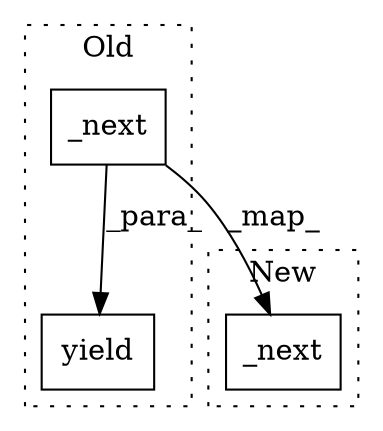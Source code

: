digraph G {
subgraph cluster0 {
1 [label="_next" a="32" s="9340" l="7" shape="box"];
3 [label="yield" a="112" s="9328" l="7" shape="box"];
label = "Old";
style="dotted";
}
subgraph cluster1 {
2 [label="_next" a="32" s="9256" l="7" shape="box"];
label = "New";
style="dotted";
}
1 -> 2 [label="_map_"];
1 -> 3 [label="_para_"];
}